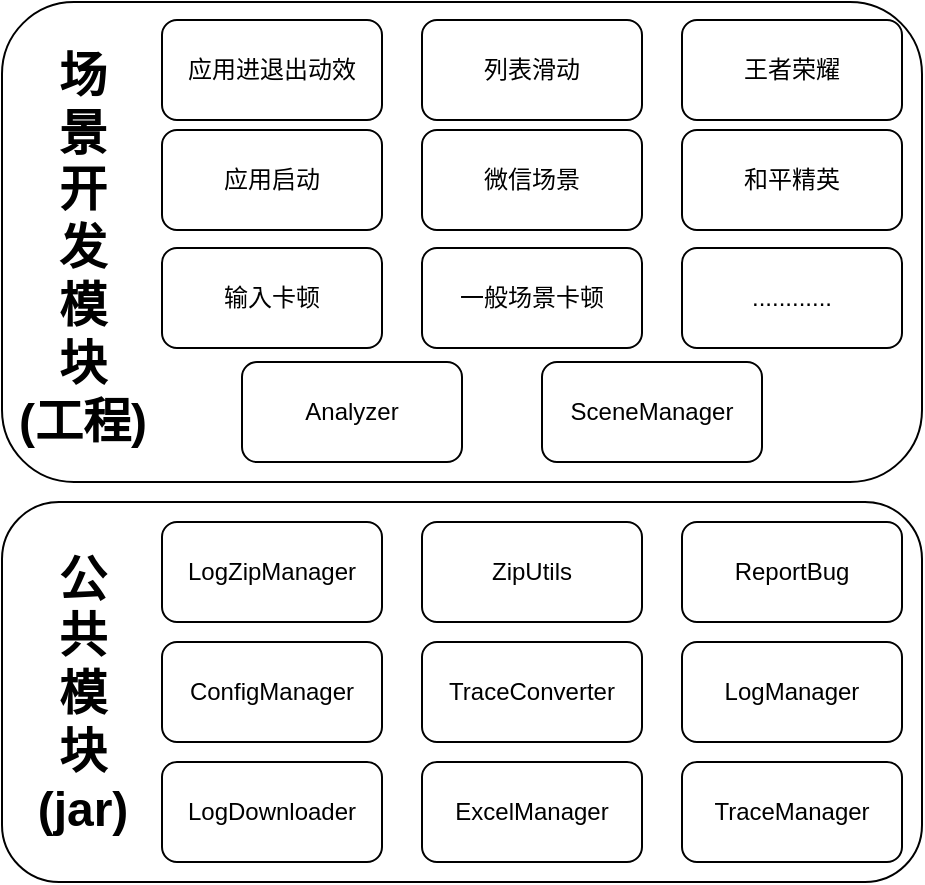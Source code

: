 <mxfile version="20.8.4" type="github">
  <diagram id="C5RBs43oDa-KdzZeNtuy" name="Page-1">
    <mxGraphModel dx="1651" dy="850" grid="1" gridSize="10" guides="1" tooltips="1" connect="1" arrows="1" fold="1" page="1" pageScale="1" pageWidth="827" pageHeight="1169" math="0" shadow="0">
      <root>
        <mxCell id="WIyWlLk6GJQsqaUBKTNV-0" />
        <mxCell id="WIyWlLk6GJQsqaUBKTNV-1" parent="WIyWlLk6GJQsqaUBKTNV-0" />
        <mxCell id="2iyoucYUnTLYOsf95gTa-7" value="" style="rounded=1;whiteSpace=wrap;html=1;" vertex="1" parent="WIyWlLk6GJQsqaUBKTNV-1">
          <mxGeometry x="130" y="610" width="460" height="190" as="geometry" />
        </mxCell>
        <mxCell id="2iyoucYUnTLYOsf95gTa-0" value="ConfigManager" style="rounded=1;whiteSpace=wrap;html=1;" vertex="1" parent="WIyWlLk6GJQsqaUBKTNV-1">
          <mxGeometry x="210" y="680" width="110" height="50" as="geometry" />
        </mxCell>
        <mxCell id="2iyoucYUnTLYOsf95gTa-1" value="ExcelManager" style="rounded=1;whiteSpace=wrap;html=1;" vertex="1" parent="WIyWlLk6GJQsqaUBKTNV-1">
          <mxGeometry x="340" y="740" width="110" height="50" as="geometry" />
        </mxCell>
        <mxCell id="2iyoucYUnTLYOsf95gTa-2" value="ReportBug" style="rounded=1;whiteSpace=wrap;html=1;" vertex="1" parent="WIyWlLk6GJQsqaUBKTNV-1">
          <mxGeometry x="470" y="620" width="110" height="50" as="geometry" />
        </mxCell>
        <mxCell id="2iyoucYUnTLYOsf95gTa-3" value="LogDownloader" style="rounded=1;whiteSpace=wrap;html=1;" vertex="1" parent="WIyWlLk6GJQsqaUBKTNV-1">
          <mxGeometry x="210" y="740" width="110" height="50" as="geometry" />
        </mxCell>
        <mxCell id="2iyoucYUnTLYOsf95gTa-4" value="ZipUtils" style="rounded=1;whiteSpace=wrap;html=1;" vertex="1" parent="WIyWlLk6GJQsqaUBKTNV-1">
          <mxGeometry x="340" y="620" width="110" height="50" as="geometry" />
        </mxCell>
        <mxCell id="2iyoucYUnTLYOsf95gTa-5" value="LogZipManager" style="rounded=1;whiteSpace=wrap;html=1;" vertex="1" parent="WIyWlLk6GJQsqaUBKTNV-1">
          <mxGeometry x="210" y="620" width="110" height="50" as="geometry" />
        </mxCell>
        <mxCell id="2iyoucYUnTLYOsf95gTa-6" value="TraceConverter" style="rounded=1;whiteSpace=wrap;html=1;" vertex="1" parent="WIyWlLk6GJQsqaUBKTNV-1">
          <mxGeometry x="340" y="680" width="110" height="50" as="geometry" />
        </mxCell>
        <mxCell id="2iyoucYUnTLYOsf95gTa-8" value="LogManager" style="rounded=1;whiteSpace=wrap;html=1;" vertex="1" parent="WIyWlLk6GJQsqaUBKTNV-1">
          <mxGeometry x="470" y="680" width="110" height="50" as="geometry" />
        </mxCell>
        <mxCell id="2iyoucYUnTLYOsf95gTa-9" value="TraceManager" style="rounded=1;whiteSpace=wrap;html=1;" vertex="1" parent="WIyWlLk6GJQsqaUBKTNV-1">
          <mxGeometry x="470" y="740" width="110" height="50" as="geometry" />
        </mxCell>
        <mxCell id="2iyoucYUnTLYOsf95gTa-10" value="公&lt;br&gt;共&lt;br&gt;模&lt;br&gt;块&lt;br&gt;(jar)" style="text;strokeColor=none;fillColor=none;html=1;fontSize=24;fontStyle=1;verticalAlign=middle;align=center;" vertex="1" parent="WIyWlLk6GJQsqaUBKTNV-1">
          <mxGeometry x="140" y="666" width="60" height="80" as="geometry" />
        </mxCell>
        <mxCell id="2iyoucYUnTLYOsf95gTa-11" value="" style="rounded=1;whiteSpace=wrap;html=1;" vertex="1" parent="WIyWlLk6GJQsqaUBKTNV-1">
          <mxGeometry x="130" y="360" width="460" height="240" as="geometry" />
        </mxCell>
        <mxCell id="2iyoucYUnTLYOsf95gTa-12" value="Analyzer" style="rounded=1;whiteSpace=wrap;html=1;" vertex="1" parent="WIyWlLk6GJQsqaUBKTNV-1">
          <mxGeometry x="250" y="540" width="110" height="50" as="geometry" />
        </mxCell>
        <mxCell id="2iyoucYUnTLYOsf95gTa-13" value="SceneManager" style="rounded=1;whiteSpace=wrap;html=1;" vertex="1" parent="WIyWlLk6GJQsqaUBKTNV-1">
          <mxGeometry x="400" y="540" width="110" height="50" as="geometry" />
        </mxCell>
        <mxCell id="2iyoucYUnTLYOsf95gTa-14" value="输入卡顿" style="rounded=1;whiteSpace=wrap;html=1;" vertex="1" parent="WIyWlLk6GJQsqaUBKTNV-1">
          <mxGeometry x="210" y="483" width="110" height="50" as="geometry" />
        </mxCell>
        <mxCell id="2iyoucYUnTLYOsf95gTa-15" value="场&lt;br&gt;景&lt;br&gt;开&lt;br&gt;发&lt;br&gt;模&lt;br&gt;块&lt;br&gt;(工程)" style="text;strokeColor=none;fillColor=none;html=1;fontSize=24;fontStyle=1;verticalAlign=middle;align=center;" vertex="1" parent="WIyWlLk6GJQsqaUBKTNV-1">
          <mxGeometry x="140" y="443" width="60" height="80" as="geometry" />
        </mxCell>
        <mxCell id="2iyoucYUnTLYOsf95gTa-16" value="一般场景卡顿" style="rounded=1;whiteSpace=wrap;html=1;" vertex="1" parent="WIyWlLk6GJQsqaUBKTNV-1">
          <mxGeometry x="340" y="483" width="110" height="50" as="geometry" />
        </mxCell>
        <mxCell id="2iyoucYUnTLYOsf95gTa-17" value="............" style="rounded=1;whiteSpace=wrap;html=1;" vertex="1" parent="WIyWlLk6GJQsqaUBKTNV-1">
          <mxGeometry x="470" y="483" width="110" height="50" as="geometry" />
        </mxCell>
        <mxCell id="2iyoucYUnTLYOsf95gTa-18" value="应用启动" style="rounded=1;whiteSpace=wrap;html=1;" vertex="1" parent="WIyWlLk6GJQsqaUBKTNV-1">
          <mxGeometry x="210" y="424" width="110" height="50" as="geometry" />
        </mxCell>
        <mxCell id="2iyoucYUnTLYOsf95gTa-19" value="微信场景" style="rounded=1;whiteSpace=wrap;html=1;" vertex="1" parent="WIyWlLk6GJQsqaUBKTNV-1">
          <mxGeometry x="340" y="424" width="110" height="50" as="geometry" />
        </mxCell>
        <mxCell id="2iyoucYUnTLYOsf95gTa-21" value="应用进退出动效" style="rounded=1;whiteSpace=wrap;html=1;" vertex="1" parent="WIyWlLk6GJQsqaUBKTNV-1">
          <mxGeometry x="210" y="369" width="110" height="50" as="geometry" />
        </mxCell>
        <mxCell id="2iyoucYUnTLYOsf95gTa-22" value="列表滑动" style="rounded=1;whiteSpace=wrap;html=1;" vertex="1" parent="WIyWlLk6GJQsqaUBKTNV-1">
          <mxGeometry x="340" y="369" width="110" height="50" as="geometry" />
        </mxCell>
        <mxCell id="2iyoucYUnTLYOsf95gTa-23" value="王者荣耀" style="rounded=1;whiteSpace=wrap;html=1;" vertex="1" parent="WIyWlLk6GJQsqaUBKTNV-1">
          <mxGeometry x="470" y="369" width="110" height="50" as="geometry" />
        </mxCell>
        <mxCell id="2iyoucYUnTLYOsf95gTa-24" value="和平精英" style="rounded=1;whiteSpace=wrap;html=1;" vertex="1" parent="WIyWlLk6GJQsqaUBKTNV-1">
          <mxGeometry x="470" y="424" width="110" height="50" as="geometry" />
        </mxCell>
      </root>
    </mxGraphModel>
  </diagram>
</mxfile>
